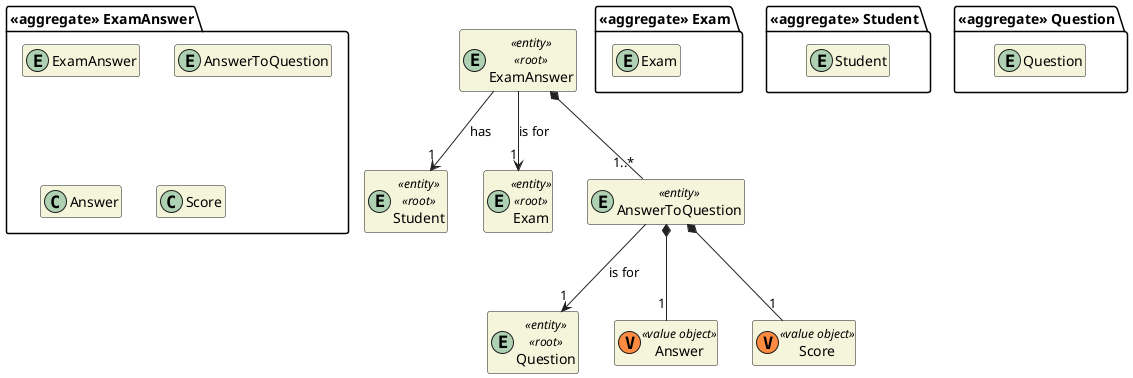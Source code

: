 @startuml DM-EXAM-ANSWER
'https://plantuml.com/class-diagram

skinparam classAttributeIconSize 0
hide empty attributes
hide empty methods
skinparam classBackgroundColor beige
skinparam ArrowColor #222222

package "<<aggregate>> Exam" {
  entity Exam
}

package "<<aggregate>> Student" {
  entity Student
}

entity Student <<entity>> <<root>> {
}

package "<<aggregate>> Question" {
  entity Question
}

entity Question <<entity>> <<root>> {
}

package "<<aggregate>> ExamAnswer" {
  entity ExamAnswer

  entity AnswerToQuestion
  class Answer
  class Score
}

entity ExamAnswer <<entity>> <<root>> {}

class Answer <<(V,#FF8B40) value object>> {}
class Score <<(V,#FF8B40) value object>> {}

entity Exam <<entity>> <<root>> {}
entity AnswerToQuestion <<entity>> {}

ExamAnswer --> "1" Student : has
ExamAnswer --> "1" Exam : is for

AnswerToQuestion --> "1" Question : is for
AnswerToQuestion *-- "1" Answer
AnswerToQuestion *-- "1" Score

ExamAnswer *-- "1..*" AnswerToQuestion

@enduml
